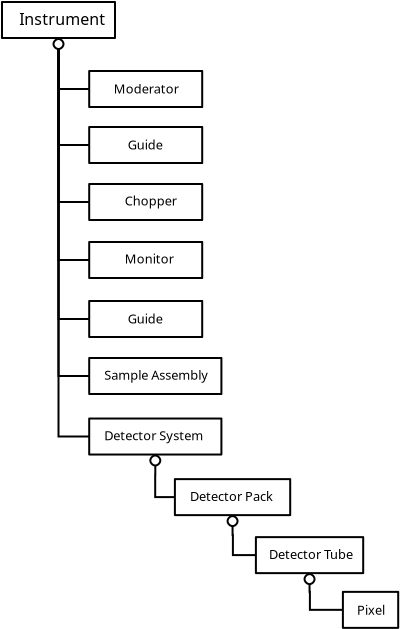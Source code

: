 <?xml version="1.0" encoding="UTF-8"?>
<dia:diagram xmlns:dia="http://www.lysator.liu.se/~alla/dia/">
  <dia:layer name="Background" visible="true">
    <dia:group>
      <dia:object type="Standard - Box" version="0" id="O0">
        <dia:attribute name="obj_pos">
          <dia:point val="18,9.85"/>
        </dia:attribute>
        <dia:attribute name="obj_bb">
          <dia:rectangle val="17.95,9.8;23.7,11.7"/>
        </dia:attribute>
        <dia:attribute name="elem_corner">
          <dia:point val="18,9.85"/>
        </dia:attribute>
        <dia:attribute name="elem_width">
          <dia:real val="5.65"/>
        </dia:attribute>
        <dia:attribute name="elem_height">
          <dia:real val="1.8"/>
        </dia:attribute>
        <dia:attribute name="show_background">
          <dia:boolean val="true"/>
        </dia:attribute>
        <dia:attribute name="corner_radius">
          <dia:real val="1.175e-38"/>
        </dia:attribute>
      </dia:object>
      <dia:object type="Standard - Text" version="1" id="O1">
        <dia:attribute name="obj_pos">
          <dia:point val="19.225,10.975"/>
        </dia:attribute>
        <dia:attribute name="obj_bb">
          <dia:rectangle val="19.225,10.432;22.238,11.373"/>
        </dia:attribute>
        <dia:attribute name="text">
          <dia:composite type="text">
            <dia:attribute name="string">
              <dia:string>#Moderator#</dia:string>
            </dia:attribute>
            <dia:attribute name="font">
              <dia:font family="sans" style="0" name="Helvetica"/>
            </dia:attribute>
            <dia:attribute name="height">
              <dia:real val="0.8"/>
            </dia:attribute>
            <dia:attribute name="pos">
              <dia:point val="19.225,10.975"/>
            </dia:attribute>
            <dia:attribute name="color">
              <dia:color val="#000000"/>
            </dia:attribute>
            <dia:attribute name="alignment">
              <dia:enum val="0"/>
            </dia:attribute>
          </dia:composite>
        </dia:attribute>
        <dia:attribute name="valign">
          <dia:enum val="3"/>
        </dia:attribute>
      </dia:object>
    </dia:group>
    <dia:group>
      <dia:object type="Standard - Box" version="0" id="O2">
        <dia:attribute name="obj_pos">
          <dia:point val="13.64,6.4"/>
        </dia:attribute>
        <dia:attribute name="obj_bb">
          <dia:rectangle val="13.59,6.35;19.34,8.25"/>
        </dia:attribute>
        <dia:attribute name="elem_corner">
          <dia:point val="13.64,6.4"/>
        </dia:attribute>
        <dia:attribute name="elem_width">
          <dia:real val="5.65"/>
        </dia:attribute>
        <dia:attribute name="elem_height">
          <dia:real val="1.8"/>
        </dia:attribute>
        <dia:attribute name="show_background">
          <dia:boolean val="true"/>
        </dia:attribute>
        <dia:attribute name="corner_radius">
          <dia:real val="1.175e-38"/>
        </dia:attribute>
      </dia:object>
      <dia:object type="Standard - Text" version="1" id="O3">
        <dia:attribute name="obj_pos">
          <dia:point val="14.5,7.55"/>
        </dia:attribute>
        <dia:attribute name="obj_bb">
          <dia:rectangle val="14.5,6.872;18.51,8.045"/>
        </dia:attribute>
        <dia:attribute name="text">
          <dia:composite type="text">
            <dia:attribute name="string">
              <dia:string>#Instrument#</dia:string>
            </dia:attribute>
            <dia:attribute name="font">
              <dia:font family="sans" style="0" name="Helvetica"/>
            </dia:attribute>
            <dia:attribute name="height">
              <dia:real val="1"/>
            </dia:attribute>
            <dia:attribute name="pos">
              <dia:point val="14.5,7.55"/>
            </dia:attribute>
            <dia:attribute name="color">
              <dia:color val="#000000"/>
            </dia:attribute>
            <dia:attribute name="alignment">
              <dia:enum val="0"/>
            </dia:attribute>
          </dia:composite>
        </dia:attribute>
        <dia:attribute name="valign">
          <dia:enum val="3"/>
        </dia:attribute>
      </dia:object>
    </dia:group>
    <dia:group>
      <dia:object type="Standard - Box" version="0" id="O4">
        <dia:attribute name="obj_pos">
          <dia:point val="18,12.65"/>
        </dia:attribute>
        <dia:attribute name="obj_bb">
          <dia:rectangle val="17.95,12.6;23.7,14.5"/>
        </dia:attribute>
        <dia:attribute name="elem_corner">
          <dia:point val="18,12.65"/>
        </dia:attribute>
        <dia:attribute name="elem_width">
          <dia:real val="5.65"/>
        </dia:attribute>
        <dia:attribute name="elem_height">
          <dia:real val="1.8"/>
        </dia:attribute>
        <dia:attribute name="show_background">
          <dia:boolean val="true"/>
        </dia:attribute>
        <dia:attribute name="corner_radius">
          <dia:real val="1.175e-38"/>
        </dia:attribute>
      </dia:object>
      <dia:object type="Standard - Text" version="1" id="O5">
        <dia:attribute name="obj_pos">
          <dia:point val="19.925,13.775"/>
        </dia:attribute>
        <dia:attribute name="obj_bb">
          <dia:rectangle val="19.925,13.232;21.637,14.172"/>
        </dia:attribute>
        <dia:attribute name="text">
          <dia:composite type="text">
            <dia:attribute name="string">
              <dia:string>#Guide#</dia:string>
            </dia:attribute>
            <dia:attribute name="font">
              <dia:font family="sans" style="0" name="Helvetica"/>
            </dia:attribute>
            <dia:attribute name="height">
              <dia:real val="0.8"/>
            </dia:attribute>
            <dia:attribute name="pos">
              <dia:point val="19.925,13.775"/>
            </dia:attribute>
            <dia:attribute name="color">
              <dia:color val="#000000"/>
            </dia:attribute>
            <dia:attribute name="alignment">
              <dia:enum val="0"/>
            </dia:attribute>
          </dia:composite>
        </dia:attribute>
        <dia:attribute name="valign">
          <dia:enum val="3"/>
        </dia:attribute>
      </dia:object>
    </dia:group>
    <dia:group>
      <dia:object type="Standard - Box" version="0" id="O6">
        <dia:attribute name="obj_pos">
          <dia:point val="18,15.5"/>
        </dia:attribute>
        <dia:attribute name="obj_bb">
          <dia:rectangle val="17.95,15.45;23.7,17.35"/>
        </dia:attribute>
        <dia:attribute name="elem_corner">
          <dia:point val="18,15.5"/>
        </dia:attribute>
        <dia:attribute name="elem_width">
          <dia:real val="5.65"/>
        </dia:attribute>
        <dia:attribute name="elem_height">
          <dia:real val="1.8"/>
        </dia:attribute>
        <dia:attribute name="show_background">
          <dia:boolean val="true"/>
        </dia:attribute>
        <dia:attribute name="corner_radius">
          <dia:real val="1.175e-38"/>
        </dia:attribute>
      </dia:object>
      <dia:object type="Standard - Text" version="1" id="O7">
        <dia:attribute name="obj_pos">
          <dia:point val="19.775,16.575"/>
        </dia:attribute>
        <dia:attribute name="obj_bb">
          <dia:rectangle val="19.775,16.032;22.247,16.973"/>
        </dia:attribute>
        <dia:attribute name="text">
          <dia:composite type="text">
            <dia:attribute name="string">
              <dia:string>#Chopper#</dia:string>
            </dia:attribute>
            <dia:attribute name="font">
              <dia:font family="sans" style="0" name="Helvetica"/>
            </dia:attribute>
            <dia:attribute name="height">
              <dia:real val="0.8"/>
            </dia:attribute>
            <dia:attribute name="pos">
              <dia:point val="19.775,16.575"/>
            </dia:attribute>
            <dia:attribute name="color">
              <dia:color val="#000000"/>
            </dia:attribute>
            <dia:attribute name="alignment">
              <dia:enum val="0"/>
            </dia:attribute>
          </dia:composite>
        </dia:attribute>
        <dia:attribute name="valign">
          <dia:enum val="3"/>
        </dia:attribute>
      </dia:object>
    </dia:group>
    <dia:group>
      <dia:object type="Standard - Box" version="0" id="O8">
        <dia:attribute name="obj_pos">
          <dia:point val="18,24.2"/>
        </dia:attribute>
        <dia:attribute name="obj_bb">
          <dia:rectangle val="17.95,24.15;24.66,26.05"/>
        </dia:attribute>
        <dia:attribute name="elem_corner">
          <dia:point val="18,24.2"/>
        </dia:attribute>
        <dia:attribute name="elem_width">
          <dia:real val="6.61"/>
        </dia:attribute>
        <dia:attribute name="elem_height">
          <dia:real val="1.8"/>
        </dia:attribute>
        <dia:attribute name="show_background">
          <dia:boolean val="true"/>
        </dia:attribute>
        <dia:attribute name="corner_radius">
          <dia:real val="1.175e-38"/>
        </dia:attribute>
      </dia:object>
      <dia:object type="Standard - Text" version="1" id="O9">
        <dia:attribute name="obj_pos">
          <dia:point val="18.75,25.293"/>
        </dia:attribute>
        <dia:attribute name="obj_bb">
          <dia:rectangle val="18.75,24.75;23.938,25.69"/>
        </dia:attribute>
        <dia:attribute name="text">
          <dia:composite type="text">
            <dia:attribute name="string">
              <dia:string>#Sample Assembly#</dia:string>
            </dia:attribute>
            <dia:attribute name="font">
              <dia:font family="sans" style="0" name="Helvetica"/>
            </dia:attribute>
            <dia:attribute name="height">
              <dia:real val="0.8"/>
            </dia:attribute>
            <dia:attribute name="pos">
              <dia:point val="18.75,25.293"/>
            </dia:attribute>
            <dia:attribute name="color">
              <dia:color val="#000000"/>
            </dia:attribute>
            <dia:attribute name="alignment">
              <dia:enum val="0"/>
            </dia:attribute>
          </dia:composite>
        </dia:attribute>
        <dia:attribute name="valign">
          <dia:enum val="3"/>
        </dia:attribute>
      </dia:object>
    </dia:group>
    <dia:group>
      <dia:object type="Standard - Box" version="0" id="O10">
        <dia:attribute name="obj_pos">
          <dia:point val="18,18.4"/>
        </dia:attribute>
        <dia:attribute name="obj_bb">
          <dia:rectangle val="17.95,18.35;23.7,20.25"/>
        </dia:attribute>
        <dia:attribute name="elem_corner">
          <dia:point val="18,18.4"/>
        </dia:attribute>
        <dia:attribute name="elem_width">
          <dia:real val="5.65"/>
        </dia:attribute>
        <dia:attribute name="elem_height">
          <dia:real val="1.8"/>
        </dia:attribute>
        <dia:attribute name="show_background">
          <dia:boolean val="true"/>
        </dia:attribute>
        <dia:attribute name="corner_radius">
          <dia:real val="1.175e-38"/>
        </dia:attribute>
      </dia:object>
      <dia:object type="Standard - Text" version="1" id="O11">
        <dia:attribute name="obj_pos">
          <dia:point val="19.775,19.475"/>
        </dia:attribute>
        <dia:attribute name="obj_bb">
          <dia:rectangle val="19.775,18.933;21.995,19.872"/>
        </dia:attribute>
        <dia:attribute name="text">
          <dia:composite type="text">
            <dia:attribute name="string">
              <dia:string>#Monitor#</dia:string>
            </dia:attribute>
            <dia:attribute name="font">
              <dia:font family="sans" style="0" name="Helvetica"/>
            </dia:attribute>
            <dia:attribute name="height">
              <dia:real val="0.8"/>
            </dia:attribute>
            <dia:attribute name="pos">
              <dia:point val="19.775,19.475"/>
            </dia:attribute>
            <dia:attribute name="color">
              <dia:color val="#000000"/>
            </dia:attribute>
            <dia:attribute name="alignment">
              <dia:enum val="0"/>
            </dia:attribute>
          </dia:composite>
        </dia:attribute>
        <dia:attribute name="valign">
          <dia:enum val="3"/>
        </dia:attribute>
      </dia:object>
    </dia:group>
    <dia:group>
      <dia:object type="Standard - Box" version="0" id="O12">
        <dia:attribute name="obj_pos">
          <dia:point val="18,21.35"/>
        </dia:attribute>
        <dia:attribute name="obj_bb">
          <dia:rectangle val="17.95,21.3;23.7,23.2"/>
        </dia:attribute>
        <dia:attribute name="elem_corner">
          <dia:point val="18,21.35"/>
        </dia:attribute>
        <dia:attribute name="elem_width">
          <dia:real val="5.65"/>
        </dia:attribute>
        <dia:attribute name="elem_height">
          <dia:real val="1.8"/>
        </dia:attribute>
        <dia:attribute name="show_background">
          <dia:boolean val="true"/>
        </dia:attribute>
        <dia:attribute name="corner_radius">
          <dia:real val="1.175e-38"/>
        </dia:attribute>
      </dia:object>
      <dia:object type="Standard - Text" version="1" id="O13">
        <dia:attribute name="obj_pos">
          <dia:point val="19.925,22.475"/>
        </dia:attribute>
        <dia:attribute name="obj_bb">
          <dia:rectangle val="19.925,21.933;21.637,22.872"/>
        </dia:attribute>
        <dia:attribute name="text">
          <dia:composite type="text">
            <dia:attribute name="string">
              <dia:string>#Guide#</dia:string>
            </dia:attribute>
            <dia:attribute name="font">
              <dia:font family="sans" style="0" name="Helvetica"/>
            </dia:attribute>
            <dia:attribute name="height">
              <dia:real val="0.8"/>
            </dia:attribute>
            <dia:attribute name="pos">
              <dia:point val="19.925,22.475"/>
            </dia:attribute>
            <dia:attribute name="color">
              <dia:color val="#000000"/>
            </dia:attribute>
            <dia:attribute name="alignment">
              <dia:enum val="0"/>
            </dia:attribute>
          </dia:composite>
        </dia:attribute>
        <dia:attribute name="valign">
          <dia:enum val="3"/>
        </dia:attribute>
      </dia:object>
    </dia:group>
    <dia:group>
      <dia:object type="Standard - Box" version="0" id="O14">
        <dia:attribute name="obj_pos">
          <dia:point val="18,27.225"/>
        </dia:attribute>
        <dia:attribute name="obj_bb">
          <dia:rectangle val="17.95,27.175;24.66,29.075"/>
        </dia:attribute>
        <dia:attribute name="elem_corner">
          <dia:point val="18,27.225"/>
        </dia:attribute>
        <dia:attribute name="elem_width">
          <dia:real val="6.61"/>
        </dia:attribute>
        <dia:attribute name="elem_height">
          <dia:real val="1.8"/>
        </dia:attribute>
        <dia:attribute name="show_background">
          <dia:boolean val="true"/>
        </dia:attribute>
        <dia:attribute name="corner_radius">
          <dia:real val="1.175e-38"/>
        </dia:attribute>
      </dia:object>
      <dia:object type="Standard - Text" version="1" id="O15">
        <dia:attribute name="obj_pos">
          <dia:point val="18.75,28.317"/>
        </dia:attribute>
        <dia:attribute name="obj_bb">
          <dia:rectangle val="18.75,27.775;23.655,28.715"/>
        </dia:attribute>
        <dia:attribute name="text">
          <dia:composite type="text">
            <dia:attribute name="string">
              <dia:string>#Detector System#</dia:string>
            </dia:attribute>
            <dia:attribute name="font">
              <dia:font family="sans" style="0" name="Helvetica"/>
            </dia:attribute>
            <dia:attribute name="height">
              <dia:real val="0.8"/>
            </dia:attribute>
            <dia:attribute name="pos">
              <dia:point val="18.75,28.317"/>
            </dia:attribute>
            <dia:attribute name="color">
              <dia:color val="#000000"/>
            </dia:attribute>
            <dia:attribute name="alignment">
              <dia:enum val="0"/>
            </dia:attribute>
          </dia:composite>
        </dia:attribute>
        <dia:attribute name="valign">
          <dia:enum val="3"/>
        </dia:attribute>
      </dia:object>
    </dia:group>
    <dia:object type="Standard - ZigZagLine" version="1" id="O16">
      <dia:attribute name="obj_pos">
        <dia:point val="16.465,8.2"/>
      </dia:attribute>
      <dia:attribute name="obj_bb">
        <dia:rectangle val="16.415,8.15;18.05,10.8"/>
      </dia:attribute>
      <dia:attribute name="orth_points">
        <dia:point val="16.465,8.2"/>
        <dia:point val="16.465,10.75"/>
        <dia:point val="18,10.75"/>
      </dia:attribute>
      <dia:attribute name="orth_orient">
        <dia:enum val="1"/>
        <dia:enum val="0"/>
      </dia:attribute>
      <dia:attribute name="autorouting">
        <dia:boolean val="true"/>
      </dia:attribute>
      <dia:connections>
        <dia:connection handle="0" to="O2" connection="6"/>
        <dia:connection handle="1" to="O0" connection="3"/>
      </dia:connections>
    </dia:object>
    <dia:object type="Standard - ZigZagLine" version="1" id="O17">
      <dia:attribute name="obj_pos">
        <dia:point val="16.465,8.2"/>
      </dia:attribute>
      <dia:attribute name="obj_bb">
        <dia:rectangle val="16.415,8.15;18.05,13.6"/>
      </dia:attribute>
      <dia:attribute name="orth_points">
        <dia:point val="16.465,8.2"/>
        <dia:point val="16.465,13.55"/>
        <dia:point val="18,13.55"/>
      </dia:attribute>
      <dia:attribute name="orth_orient">
        <dia:enum val="1"/>
        <dia:enum val="0"/>
      </dia:attribute>
      <dia:attribute name="autorouting">
        <dia:boolean val="true"/>
      </dia:attribute>
      <dia:connections>
        <dia:connection handle="0" to="O2" connection="6"/>
        <dia:connection handle="1" to="O4" connection="3"/>
      </dia:connections>
    </dia:object>
    <dia:object type="Standard - ZigZagLine" version="1" id="O18">
      <dia:attribute name="obj_pos">
        <dia:point val="16.465,8.2"/>
      </dia:attribute>
      <dia:attribute name="obj_bb">
        <dia:rectangle val="16.415,8.15;18.05,22.3"/>
      </dia:attribute>
      <dia:attribute name="orth_points">
        <dia:point val="16.465,8.2"/>
        <dia:point val="16.465,22.25"/>
        <dia:point val="18,22.25"/>
      </dia:attribute>
      <dia:attribute name="orth_orient">
        <dia:enum val="1"/>
        <dia:enum val="0"/>
      </dia:attribute>
      <dia:attribute name="autorouting">
        <dia:boolean val="true"/>
      </dia:attribute>
      <dia:connections>
        <dia:connection handle="0" to="O2" connection="6"/>
        <dia:connection handle="1" to="O12" connection="3"/>
      </dia:connections>
    </dia:object>
    <dia:object type="Standard - ZigZagLine" version="1" id="O19">
      <dia:attribute name="obj_pos">
        <dia:point val="16.465,8.2"/>
      </dia:attribute>
      <dia:attribute name="obj_bb">
        <dia:rectangle val="16.415,8.15;18.05,19.35"/>
      </dia:attribute>
      <dia:attribute name="orth_points">
        <dia:point val="16.465,8.2"/>
        <dia:point val="16.465,19.3"/>
        <dia:point val="18,19.3"/>
      </dia:attribute>
      <dia:attribute name="orth_orient">
        <dia:enum val="1"/>
        <dia:enum val="0"/>
      </dia:attribute>
      <dia:attribute name="autorouting">
        <dia:boolean val="true"/>
      </dia:attribute>
      <dia:connections>
        <dia:connection handle="0" to="O2" connection="6"/>
        <dia:connection handle="1" to="O10" connection="3"/>
      </dia:connections>
    </dia:object>
    <dia:object type="Standard - ZigZagLine" version="1" id="O20">
      <dia:attribute name="obj_pos">
        <dia:point val="16.465,8.2"/>
      </dia:attribute>
      <dia:attribute name="obj_bb">
        <dia:rectangle val="16.415,8.15;18.05,16.45"/>
      </dia:attribute>
      <dia:attribute name="orth_points">
        <dia:point val="16.465,8.2"/>
        <dia:point val="16.465,16.4"/>
        <dia:point val="18,16.4"/>
      </dia:attribute>
      <dia:attribute name="orth_orient">
        <dia:enum val="1"/>
        <dia:enum val="0"/>
      </dia:attribute>
      <dia:attribute name="autorouting">
        <dia:boolean val="true"/>
      </dia:attribute>
      <dia:connections>
        <dia:connection handle="0" to="O2" connection="6"/>
        <dia:connection handle="1" to="O6" connection="3"/>
      </dia:connections>
    </dia:object>
    <dia:object type="Standard - ZigZagLine" version="1" id="O21">
      <dia:attribute name="obj_pos">
        <dia:point val="16.465,8.2"/>
      </dia:attribute>
      <dia:attribute name="obj_bb">
        <dia:rectangle val="16.415,8.15;18.05,25.15"/>
      </dia:attribute>
      <dia:attribute name="orth_points">
        <dia:point val="16.465,8.2"/>
        <dia:point val="16.465,25.1"/>
        <dia:point val="18,25.1"/>
      </dia:attribute>
      <dia:attribute name="orth_orient">
        <dia:enum val="1"/>
        <dia:enum val="0"/>
      </dia:attribute>
      <dia:attribute name="autorouting">
        <dia:boolean val="true"/>
      </dia:attribute>
      <dia:connections>
        <dia:connection handle="0" to="O2" connection="6"/>
        <dia:connection handle="1" to="O8" connection="3"/>
      </dia:connections>
    </dia:object>
    <dia:object type="Standard - ZigZagLine" version="1" id="O22">
      <dia:attribute name="obj_pos">
        <dia:point val="16.465,8.2"/>
      </dia:attribute>
      <dia:attribute name="obj_bb">
        <dia:rectangle val="15.965,8.15;18.05,28.175"/>
      </dia:attribute>
      <dia:attribute name="orth_points">
        <dia:point val="16.465,8.2"/>
        <dia:point val="16.465,28.125"/>
        <dia:point val="18,28.125"/>
      </dia:attribute>
      <dia:attribute name="orth_orient">
        <dia:enum val="1"/>
        <dia:enum val="0"/>
      </dia:attribute>
      <dia:attribute name="autorouting">
        <dia:boolean val="true"/>
      </dia:attribute>
      <dia:attribute name="start_arrow">
        <dia:enum val="9"/>
      </dia:attribute>
      <dia:attribute name="start_arrow_length">
        <dia:real val="0.5"/>
      </dia:attribute>
      <dia:attribute name="start_arrow_width">
        <dia:real val="0.5"/>
      </dia:attribute>
      <dia:connections>
        <dia:connection handle="0" to="O2" connection="6"/>
        <dia:connection handle="1" to="O14" connection="3"/>
      </dia:connections>
    </dia:object>
    <dia:group>
      <dia:object type="Standard - Box" version="0" id="O23">
        <dia:attribute name="obj_pos">
          <dia:point val="22.285,30.255"/>
        </dia:attribute>
        <dia:attribute name="obj_bb">
          <dia:rectangle val="22.235,30.205;28.1,32.105"/>
        </dia:attribute>
        <dia:attribute name="elem_corner">
          <dia:point val="22.285,30.255"/>
        </dia:attribute>
        <dia:attribute name="elem_width">
          <dia:real val="5.765"/>
        </dia:attribute>
        <dia:attribute name="elem_height">
          <dia:real val="1.8"/>
        </dia:attribute>
        <dia:attribute name="show_background">
          <dia:boolean val="true"/>
        </dia:attribute>
        <dia:attribute name="corner_radius">
          <dia:real val="1.175e-38"/>
        </dia:attribute>
      </dia:object>
      <dia:object type="Standard - Text" version="1" id="O24">
        <dia:attribute name="obj_pos">
          <dia:point val="23.035,31.348"/>
        </dia:attribute>
        <dia:attribute name="obj_bb">
          <dia:rectangle val="23.035,30.805;27.105,31.745"/>
        </dia:attribute>
        <dia:attribute name="text">
          <dia:composite type="text">
            <dia:attribute name="string">
              <dia:string>#Detector Pack#</dia:string>
            </dia:attribute>
            <dia:attribute name="font">
              <dia:font family="sans" style="0" name="Helvetica"/>
            </dia:attribute>
            <dia:attribute name="height">
              <dia:real val="0.8"/>
            </dia:attribute>
            <dia:attribute name="pos">
              <dia:point val="23.035,31.348"/>
            </dia:attribute>
            <dia:attribute name="color">
              <dia:color val="#000000"/>
            </dia:attribute>
            <dia:attribute name="alignment">
              <dia:enum val="0"/>
            </dia:attribute>
          </dia:composite>
        </dia:attribute>
        <dia:attribute name="valign">
          <dia:enum val="3"/>
        </dia:attribute>
      </dia:object>
    </dia:group>
    <dia:object type="Standard - ZigZagLine" version="1" id="O25">
      <dia:attribute name="obj_pos">
        <dia:point val="21.305,29.025"/>
      </dia:attribute>
      <dia:attribute name="obj_bb">
        <dia:rectangle val="20.805,28.975;22.335,31.205"/>
      </dia:attribute>
      <dia:attribute name="orth_points">
        <dia:point val="21.305,29.025"/>
        <dia:point val="21.305,30.025"/>
        <dia:point val="21.3,30.025"/>
        <dia:point val="21.3,31.155"/>
        <dia:point val="22.285,31.155"/>
      </dia:attribute>
      <dia:attribute name="orth_orient">
        <dia:enum val="1"/>
        <dia:enum val="0"/>
        <dia:enum val="1"/>
        <dia:enum val="0"/>
      </dia:attribute>
      <dia:attribute name="autorouting">
        <dia:boolean val="false"/>
      </dia:attribute>
      <dia:attribute name="start_arrow">
        <dia:enum val="9"/>
      </dia:attribute>
      <dia:attribute name="start_arrow_length">
        <dia:real val="0.5"/>
      </dia:attribute>
      <dia:attribute name="start_arrow_width">
        <dia:real val="0.5"/>
      </dia:attribute>
      <dia:connections>
        <dia:connection handle="0" to="O14" connection="6"/>
        <dia:connection handle="1" to="O23" connection="3"/>
      </dia:connections>
    </dia:object>
    <dia:object type="Standard - ZigZagLine" version="1" id="O26">
      <dia:attribute name="obj_pos">
        <dia:point val="25.168,32.055"/>
      </dia:attribute>
      <dia:attribute name="obj_bb">
        <dia:rectangle val="24.668,32.005;26.385,34.105"/>
      </dia:attribute>
      <dia:attribute name="orth_points">
        <dia:point val="25.168,32.055"/>
        <dia:point val="25.168,33.055"/>
        <dia:point val="25.185,33.055"/>
        <dia:point val="25.185,34.055"/>
        <dia:point val="26.335,34.055"/>
      </dia:attribute>
      <dia:attribute name="orth_orient">
        <dia:enum val="1"/>
        <dia:enum val="0"/>
        <dia:enum val="1"/>
        <dia:enum val="0"/>
      </dia:attribute>
      <dia:attribute name="autorouting">
        <dia:boolean val="false"/>
      </dia:attribute>
      <dia:attribute name="start_arrow">
        <dia:enum val="9"/>
      </dia:attribute>
      <dia:attribute name="start_arrow_length">
        <dia:real val="0.5"/>
      </dia:attribute>
      <dia:attribute name="start_arrow_width">
        <dia:real val="0.5"/>
      </dia:attribute>
      <dia:connections>
        <dia:connection handle="0" to="O23" connection="6"/>
        <dia:connection handle="1" to="O27" connection="3"/>
      </dia:connections>
    </dia:object>
    <dia:group>
      <dia:object type="Standard - Box" version="0" id="O27">
        <dia:attribute name="obj_pos">
          <dia:point val="26.335,33.155"/>
        </dia:attribute>
        <dia:attribute name="obj_bb">
          <dia:rectangle val="26.285,33.105;31.75,35.005"/>
        </dia:attribute>
        <dia:attribute name="elem_corner">
          <dia:point val="26.335,33.155"/>
        </dia:attribute>
        <dia:attribute name="elem_width">
          <dia:real val="5.365"/>
        </dia:attribute>
        <dia:attribute name="elem_height">
          <dia:real val="1.8"/>
        </dia:attribute>
        <dia:attribute name="show_background">
          <dia:boolean val="true"/>
        </dia:attribute>
        <dia:attribute name="corner_radius">
          <dia:real val="1.175e-38"/>
        </dia:attribute>
      </dia:object>
      <dia:object type="Standard - Text" version="1" id="O28">
        <dia:attribute name="obj_pos">
          <dia:point val="26.985,34.248"/>
        </dia:attribute>
        <dia:attribute name="obj_bb">
          <dia:rectangle val="26.985,33.705;31.078,34.645"/>
        </dia:attribute>
        <dia:attribute name="text">
          <dia:composite type="text">
            <dia:attribute name="string">
              <dia:string>#Detector Tube#</dia:string>
            </dia:attribute>
            <dia:attribute name="font">
              <dia:font family="sans" style="0" name="Helvetica"/>
            </dia:attribute>
            <dia:attribute name="height">
              <dia:real val="0.8"/>
            </dia:attribute>
            <dia:attribute name="pos">
              <dia:point val="26.985,34.248"/>
            </dia:attribute>
            <dia:attribute name="color">
              <dia:color val="#000000"/>
            </dia:attribute>
            <dia:attribute name="alignment">
              <dia:enum val="0"/>
            </dia:attribute>
          </dia:composite>
        </dia:attribute>
        <dia:attribute name="valign">
          <dia:enum val="3"/>
        </dia:attribute>
      </dia:object>
    </dia:group>
    <dia:group>
      <dia:object type="Standard - Box" version="0" id="O29">
        <dia:attribute name="obj_pos">
          <dia:point val="30.685,35.892"/>
        </dia:attribute>
        <dia:attribute name="obj_bb">
          <dia:rectangle val="30.635,35.843;33.5,37.742"/>
        </dia:attribute>
        <dia:attribute name="elem_corner">
          <dia:point val="30.685,35.892"/>
        </dia:attribute>
        <dia:attribute name="elem_width">
          <dia:real val="2.765"/>
        </dia:attribute>
        <dia:attribute name="elem_height">
          <dia:real val="1.8"/>
        </dia:attribute>
        <dia:attribute name="show_background">
          <dia:boolean val="true"/>
        </dia:attribute>
        <dia:attribute name="corner_radius">
          <dia:real val="1.175e-38"/>
        </dia:attribute>
      </dia:object>
      <dia:object type="Standard - Text" version="1" id="O30">
        <dia:attribute name="obj_pos">
          <dia:point val="31.385,37.035"/>
        </dia:attribute>
        <dia:attribute name="obj_bb">
          <dia:rectangle val="31.385,36.492;32.735,37.432"/>
        </dia:attribute>
        <dia:attribute name="text">
          <dia:composite type="text">
            <dia:attribute name="string">
              <dia:string>#Pixel#</dia:string>
            </dia:attribute>
            <dia:attribute name="font">
              <dia:font family="sans" style="0" name="Helvetica"/>
            </dia:attribute>
            <dia:attribute name="height">
              <dia:real val="0.8"/>
            </dia:attribute>
            <dia:attribute name="pos">
              <dia:point val="31.385,37.035"/>
            </dia:attribute>
            <dia:attribute name="color">
              <dia:color val="#000000"/>
            </dia:attribute>
            <dia:attribute name="alignment">
              <dia:enum val="0"/>
            </dia:attribute>
          </dia:composite>
        </dia:attribute>
        <dia:attribute name="valign">
          <dia:enum val="3"/>
        </dia:attribute>
      </dia:object>
    </dia:group>
    <dia:object type="Standard - ZigZagLine" version="1" id="O31">
      <dia:attribute name="obj_pos">
        <dia:point val="29.017,34.955"/>
      </dia:attribute>
      <dia:attribute name="obj_bb">
        <dia:rectangle val="28.517,34.905;30.735,36.843"/>
      </dia:attribute>
      <dia:attribute name="orth_points">
        <dia:point val="29.017,34.955"/>
        <dia:point val="29.017,35.892"/>
        <dia:point val="29.035,35.892"/>
        <dia:point val="29.035,36.792"/>
        <dia:point val="30.685,36.792"/>
      </dia:attribute>
      <dia:attribute name="orth_orient">
        <dia:enum val="1"/>
        <dia:enum val="0"/>
        <dia:enum val="1"/>
        <dia:enum val="0"/>
      </dia:attribute>
      <dia:attribute name="autorouting">
        <dia:boolean val="false"/>
      </dia:attribute>
      <dia:attribute name="start_arrow">
        <dia:enum val="9"/>
      </dia:attribute>
      <dia:attribute name="start_arrow_length">
        <dia:real val="0.5"/>
      </dia:attribute>
      <dia:attribute name="start_arrow_width">
        <dia:real val="0.5"/>
      </dia:attribute>
      <dia:connections>
        <dia:connection handle="0" to="O27" connection="6"/>
        <dia:connection handle="1" to="O29" connection="3"/>
      </dia:connections>
    </dia:object>
  </dia:layer>
</dia:diagram>
